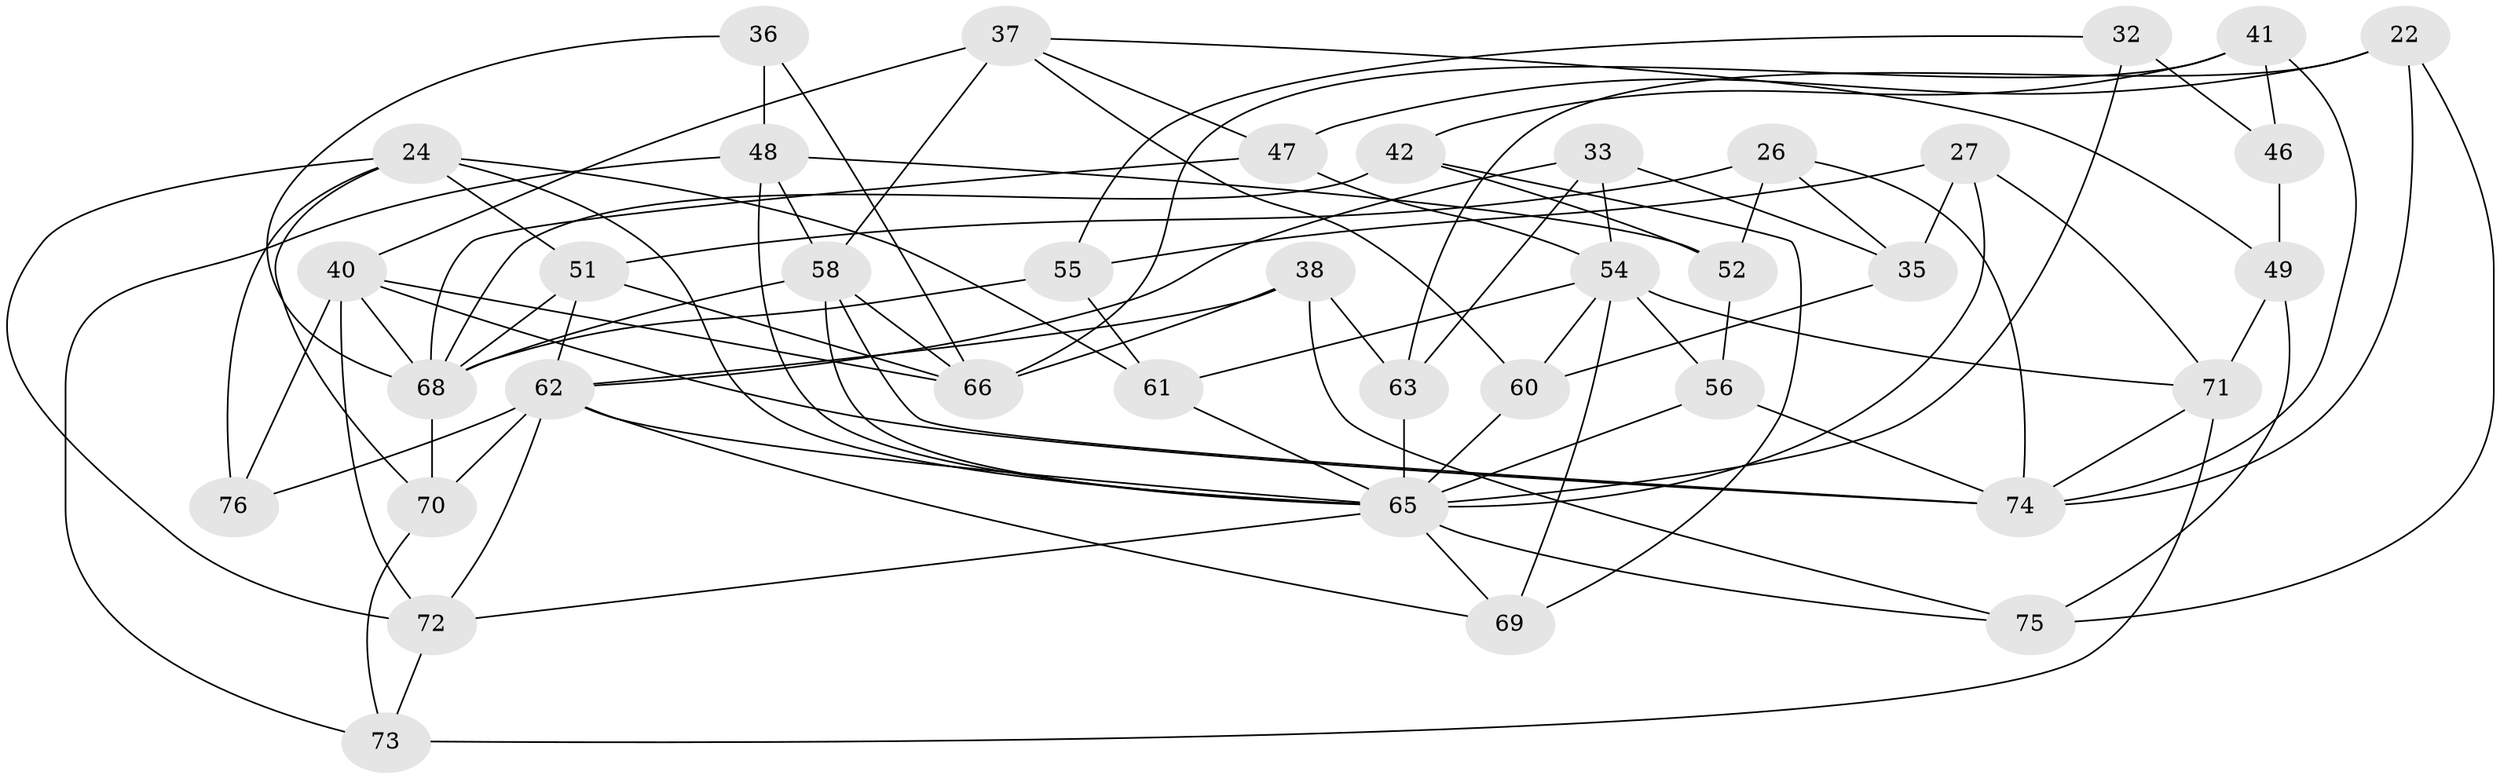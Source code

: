 // original degree distribution, {4: 1.0}
// Generated by graph-tools (version 1.1) at 2025/02/03/04/25 22:02:06]
// undirected, 38 vertices, 92 edges
graph export_dot {
graph [start="1"]
  node [color=gray90,style=filled];
  22;
  24 [super="+4+12"];
  26;
  27;
  32;
  33;
  35;
  36;
  37 [super="+21"];
  38;
  40 [super="+15+17"];
  41;
  42;
  46;
  47;
  48 [super="+30+13"];
  49 [super="+31"];
  51 [super="+39"];
  52;
  54 [super="+50"];
  55;
  56 [super="+45"];
  58 [super="+8+43"];
  60;
  61;
  62 [super="+44"];
  63 [super="+57"];
  65 [super="+14+28+20+64"];
  66 [super="+16"];
  68 [super="+34"];
  69;
  70;
  71 [super="+29"];
  72 [super="+59"];
  73;
  74 [super="+5+6+67"];
  75 [super="+53"];
  76;
  22 -- 47;
  22 -- 75;
  22 -- 74;
  22 -- 63;
  24 -- 72 [weight=2];
  24 -- 70;
  24 -- 76;
  24 -- 51 [weight=2];
  24 -- 61;
  24 -- 65;
  26 -- 52;
  26 -- 35;
  26 -- 51;
  26 -- 74;
  27 -- 35;
  27 -- 55;
  27 -- 71;
  27 -- 65;
  32 -- 65 [weight=2];
  32 -- 55;
  32 -- 46;
  33 -- 35;
  33 -- 63;
  33 -- 62;
  33 -- 54;
  35 -- 60;
  36 -- 66;
  36 -- 48 [weight=2];
  36 -- 68;
  37 -- 47;
  37 -- 49;
  37 -- 58 [weight=2];
  37 -- 40;
  37 -- 60;
  38 -- 75;
  38 -- 63;
  38 -- 66;
  38 -- 62;
  40 -- 76;
  40 -- 66;
  40 -- 74 [weight=2];
  40 -- 72;
  40 -- 68 [weight=2];
  41 -- 46;
  41 -- 42;
  41 -- 66;
  41 -- 74;
  42 -- 52;
  42 -- 68;
  42 -- 69;
  46 -- 49 [weight=2];
  47 -- 54;
  47 -- 68;
  48 -- 52;
  48 -- 58 [weight=3];
  48 -- 65;
  48 -- 73;
  49 -- 75 [weight=2];
  49 -- 71;
  51 -- 62;
  51 -- 66;
  51 -- 68;
  52 -- 56;
  54 -- 56 [weight=2];
  54 -- 61;
  54 -- 69;
  54 -- 71;
  54 -- 60;
  55 -- 61;
  55 -- 68;
  56 -- 74 [weight=2];
  56 -- 65;
  58 -- 66 [weight=3];
  58 -- 74;
  58 -- 68 [weight=2];
  58 -- 65;
  60 -- 65;
  61 -- 65;
  62 -- 76 [weight=2];
  62 -- 69;
  62 -- 70;
  62 -- 72;
  62 -- 65 [weight=2];
  63 -- 65 [weight=3];
  65 -- 75 [weight=2];
  65 -- 69;
  65 -- 72;
  68 -- 70;
  70 -- 73;
  71 -- 73;
  71 -- 74 [weight=2];
  72 -- 73;
}
